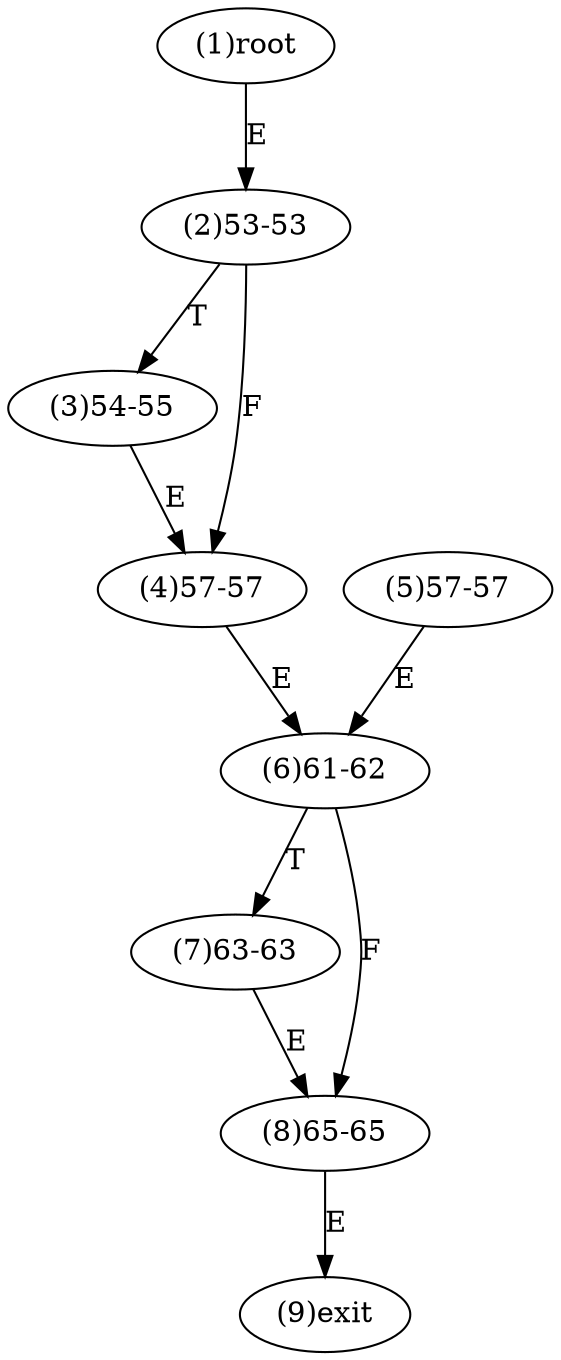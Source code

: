digraph "" { 
1[ label="(1)root"];
2[ label="(2)53-53"];
3[ label="(3)54-55"];
4[ label="(4)57-57"];
5[ label="(5)57-57"];
6[ label="(6)61-62"];
7[ label="(7)63-63"];
8[ label="(8)65-65"];
9[ label="(9)exit"];
1->2[ label="E"];
2->4[ label="F"];
2->3[ label="T"];
3->4[ label="E"];
4->6[ label="E"];
5->6[ label="E"];
6->8[ label="F"];
6->7[ label="T"];
7->8[ label="E"];
8->9[ label="E"];
}